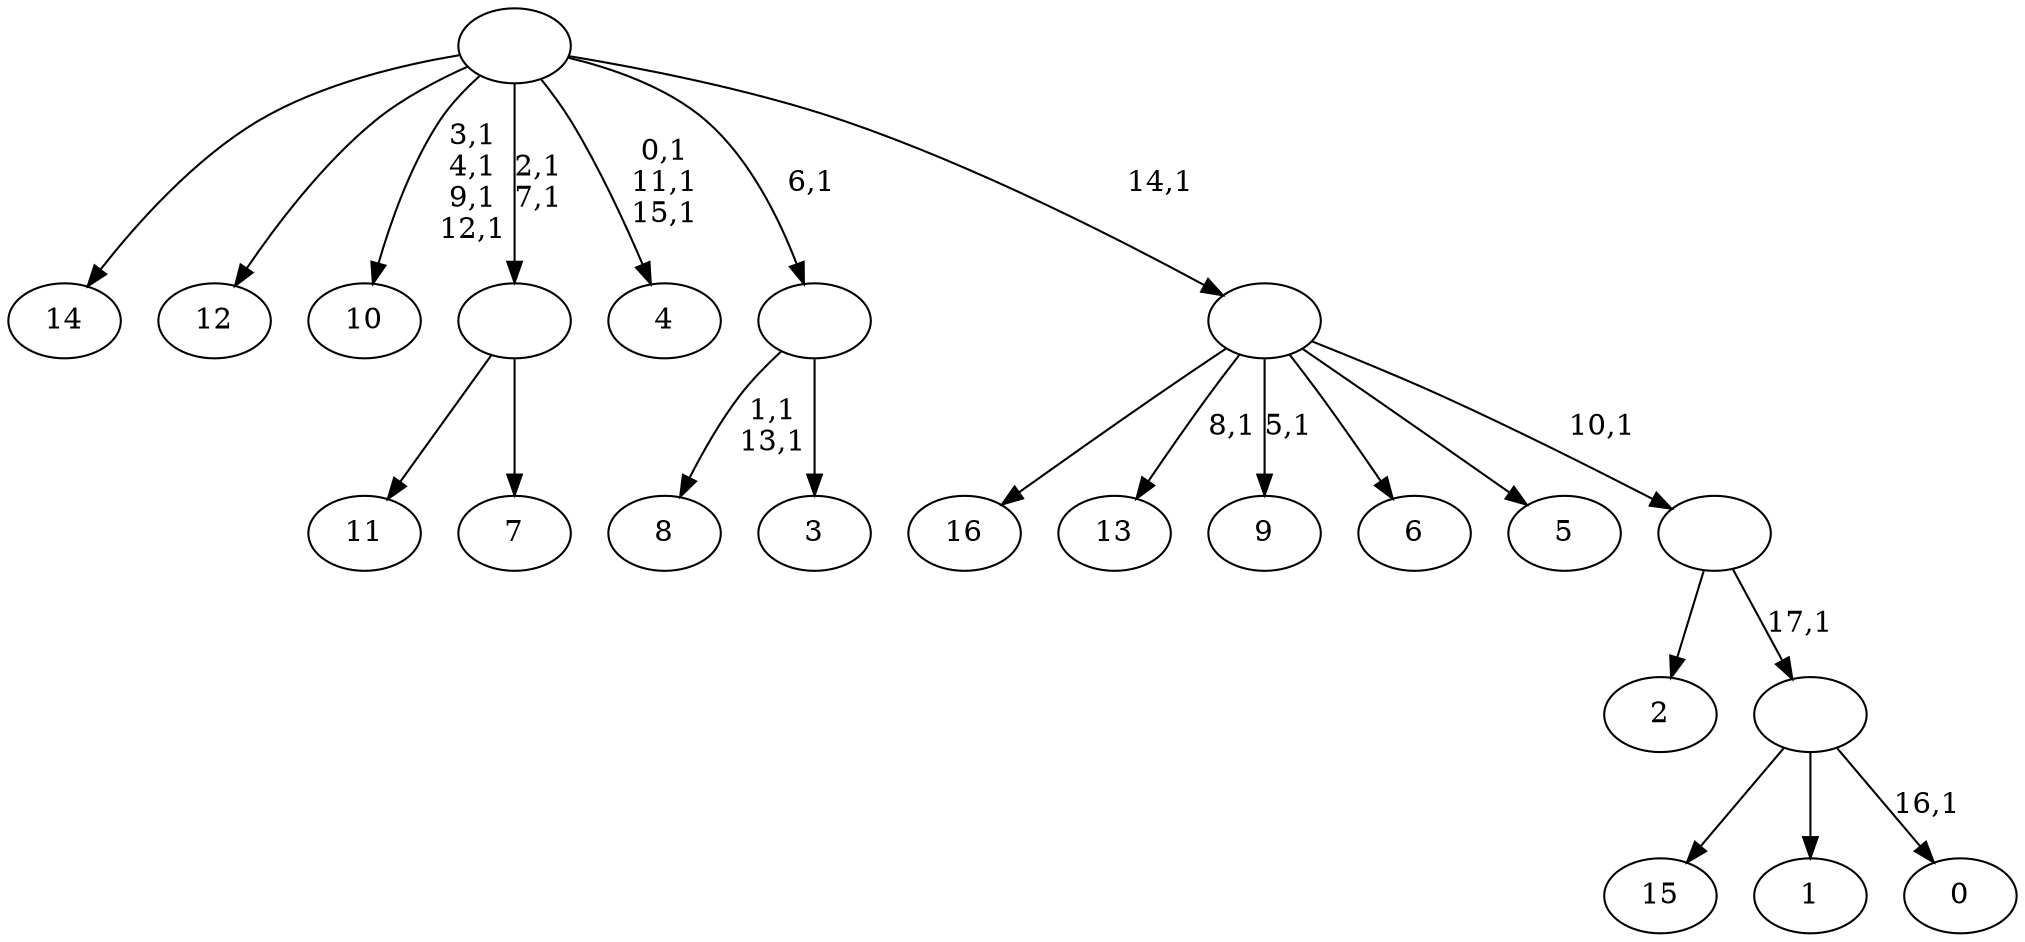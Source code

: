 digraph T {
	35 [label="16"]
	34 [label="15"]
	33 [label="14"]
	32 [label="13"]
	30 [label="12"]
	29 [label="11"]
	28 [label="10"]
	23 [label="9"]
	21 [label="8"]
	18 [label="7"]
	17 [label=""]
	15 [label="6"]
	14 [label="5"]
	13 [label="4"]
	9 [label="3"]
	8 [label=""]
	7 [label="2"]
	6 [label="1"]
	5 [label="0"]
	3 [label=""]
	2 [label=""]
	1 [label=""]
	0 [label=""]
	17 -> 29 [label=""]
	17 -> 18 [label=""]
	8 -> 21 [label="1,1\n13,1"]
	8 -> 9 [label=""]
	3 -> 5 [label="16,1"]
	3 -> 34 [label=""]
	3 -> 6 [label=""]
	2 -> 7 [label=""]
	2 -> 3 [label="17,1"]
	1 -> 23 [label="5,1"]
	1 -> 32 [label="8,1"]
	1 -> 35 [label=""]
	1 -> 15 [label=""]
	1 -> 14 [label=""]
	1 -> 2 [label="10,1"]
	0 -> 13 [label="0,1\n11,1\n15,1"]
	0 -> 17 [label="2,1\n7,1"]
	0 -> 28 [label="3,1\n4,1\n9,1\n12,1"]
	0 -> 33 [label=""]
	0 -> 30 [label=""]
	0 -> 8 [label="6,1"]
	0 -> 1 [label="14,1"]
}
